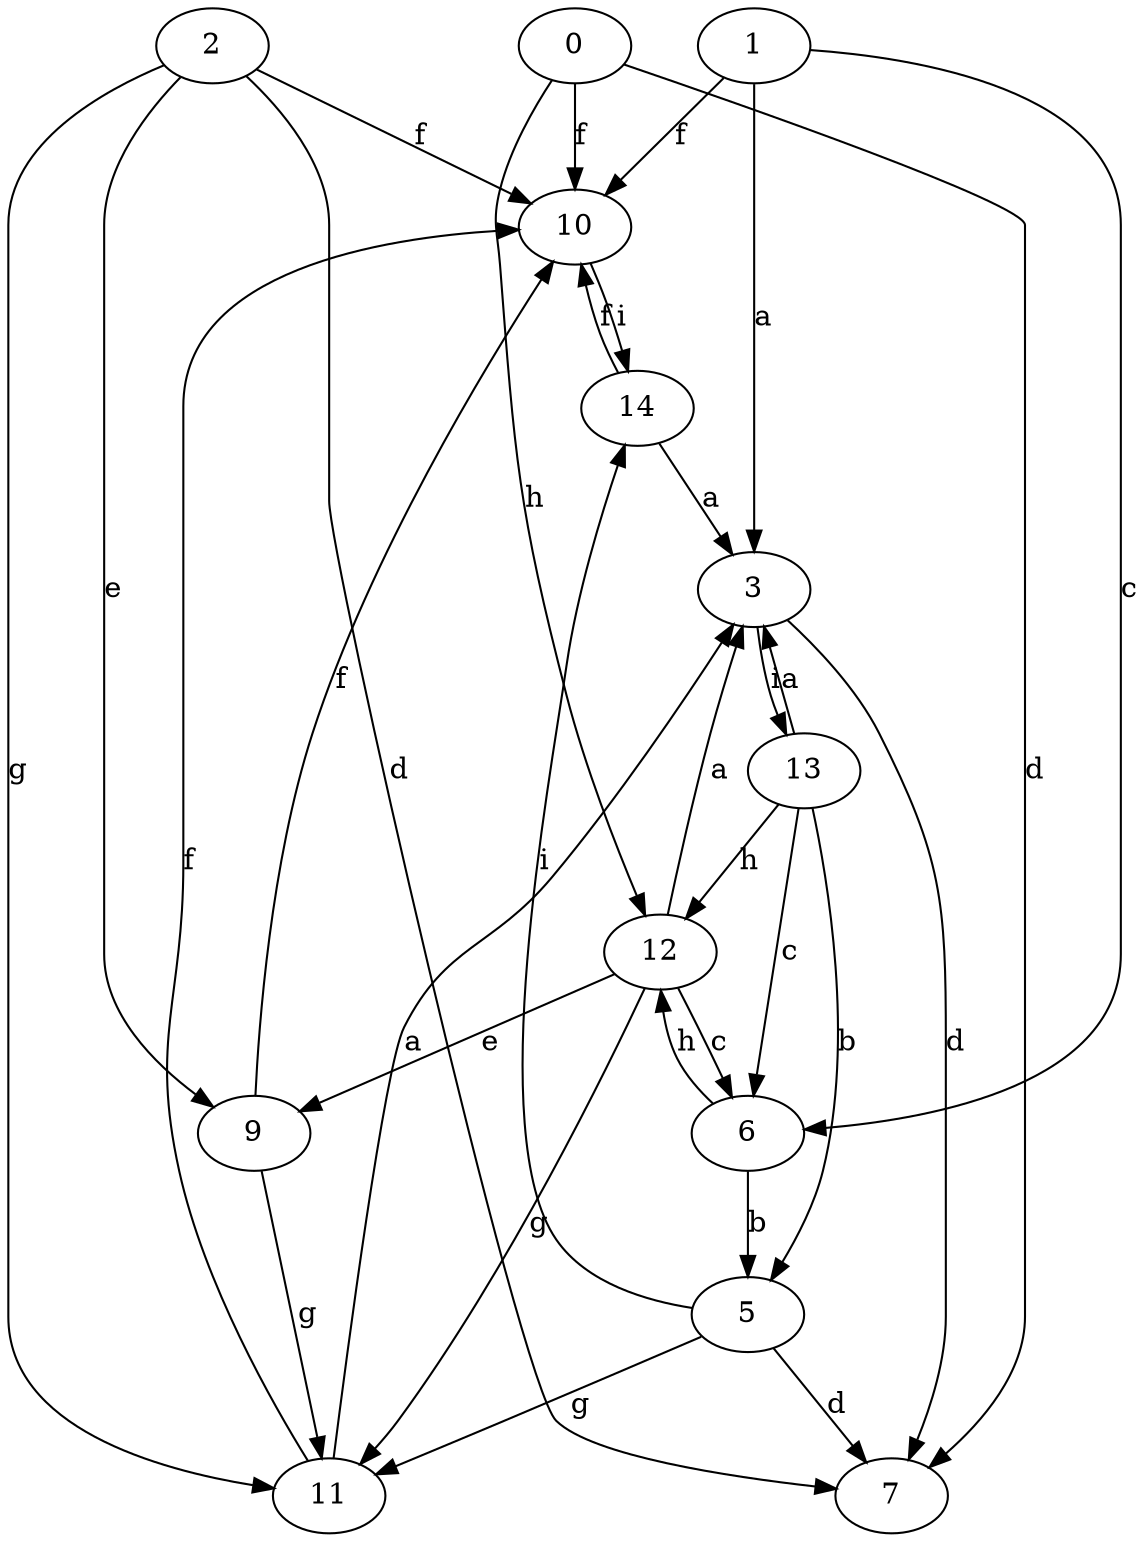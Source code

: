 strict digraph  {
0;
3;
1;
5;
6;
7;
9;
10;
11;
12;
13;
2;
14;
0 -> 7  [label=d];
0 -> 10  [label=f];
0 -> 12  [label=h];
3 -> 7  [label=d];
3 -> 13  [label=i];
1 -> 3  [label=a];
1 -> 6  [label=c];
1 -> 10  [label=f];
5 -> 7  [label=d];
5 -> 11  [label=g];
5 -> 14  [label=i];
6 -> 5  [label=b];
6 -> 12  [label=h];
9 -> 10  [label=f];
9 -> 11  [label=g];
10 -> 14  [label=i];
11 -> 3  [label=a];
11 -> 10  [label=f];
12 -> 3  [label=a];
12 -> 6  [label=c];
12 -> 9  [label=e];
12 -> 11  [label=g];
13 -> 3  [label=a];
13 -> 5  [label=b];
13 -> 6  [label=c];
13 -> 12  [label=h];
2 -> 7  [label=d];
2 -> 9  [label=e];
2 -> 10  [label=f];
2 -> 11  [label=g];
14 -> 3  [label=a];
14 -> 10  [label=f];
}
